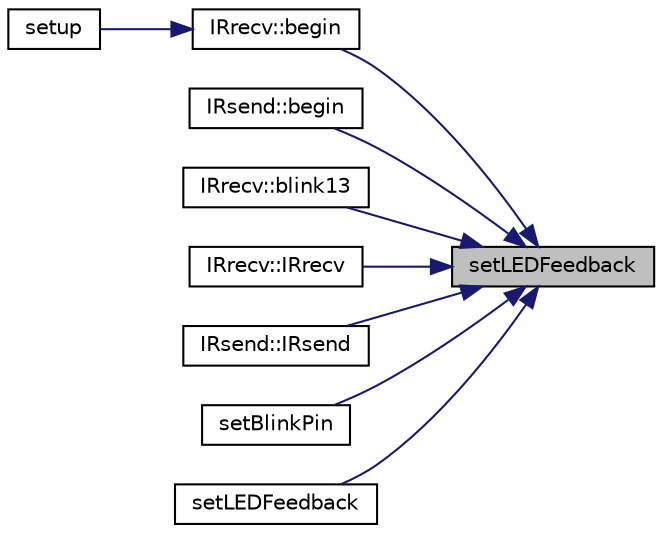 digraph "setLEDFeedback"
{
 // LATEX_PDF_SIZE
  edge [fontname="Helvetica",fontsize="10",labelfontname="Helvetica",labelfontsize="10"];
  node [fontname="Helvetica",fontsize="10",shape=record];
  rankdir="RL";
  Node1 [label="setLEDFeedback",height=0.2,width=0.4,color="black", fillcolor="grey75", style="filled", fontcolor="black",tooltip=" "];
  Node1 -> Node2 [dir="back",color="midnightblue",fontsize="10",style="solid",fontname="Helvetica"];
  Node2 [label="IRrecv::begin",height=0.2,width=0.4,color="black", fillcolor="white", style="filled",URL="$group___receiving.html#ga0358fc4a683ba3f8d31fdde1e22be724",tooltip=" "];
  Node2 -> Node3 [dir="back",color="midnightblue",fontsize="10",style="solid",fontname="Helvetica"];
  Node3 [label="setup",height=0.2,width=0.4,color="black", fillcolor="white", style="filled",URL="$main_8cpp.html#a4fc01d736fe50cf5b977f755b675f11d",tooltip=" "];
  Node1 -> Node4 [dir="back",color="midnightblue",fontsize="10",style="solid",fontname="Helvetica"];
  Node4 [label="IRsend::begin",height=0.2,width=0.4,color="black", fillcolor="white", style="filled",URL="$group___sending.html#ga7db69257658d7ee780a5319bc463dbe9",tooltip=" "];
  Node1 -> Node5 [dir="back",color="midnightblue",fontsize="10",style="solid",fontname="Helvetica"];
  Node5 [label="IRrecv::blink13",height=0.2,width=0.4,color="black", fillcolor="white", style="filled",URL="$group___feedback_l_e_d_functions.html#ga1519a6ae287c97cf2764666d3250b074",tooltip=" "];
  Node1 -> Node6 [dir="back",color="midnightblue",fontsize="10",style="solid",fontname="Helvetica"];
  Node6 [label="IRrecv::IRrecv",height=0.2,width=0.4,color="black", fillcolor="white", style="filled",URL="$group___receiving.html#ga81eee3a1f9153578d595c771688003e8",tooltip=" "];
  Node1 -> Node7 [dir="back",color="midnightblue",fontsize="10",style="solid",fontname="Helvetica"];
  Node7 [label="IRsend::IRsend",height=0.2,width=0.4,color="black", fillcolor="white", style="filled",URL="$group___sending.html#ga047d9e3f47864869afaa5076579c9f63",tooltip=" "];
  Node1 -> Node8 [dir="back",color="midnightblue",fontsize="10",style="solid",fontname="Helvetica"];
  Node8 [label="setBlinkPin",height=0.2,width=0.4,color="black", fillcolor="white", style="filled",URL="$group___feedback_l_e_d_functions.html#ga5f1d479f43dcd56febf146e97a3904db",tooltip=" "];
  Node1 -> Node9 [dir="back",color="midnightblue",fontsize="10",style="solid",fontname="Helvetica"];
  Node9 [label="setLEDFeedback",height=0.2,width=0.4,color="black", fillcolor="white", style="filled",URL="$group___feedback_l_e_d_functions.html#ga53e5ec641a900f2c572c8bffd42da921",tooltip=" "];
}
